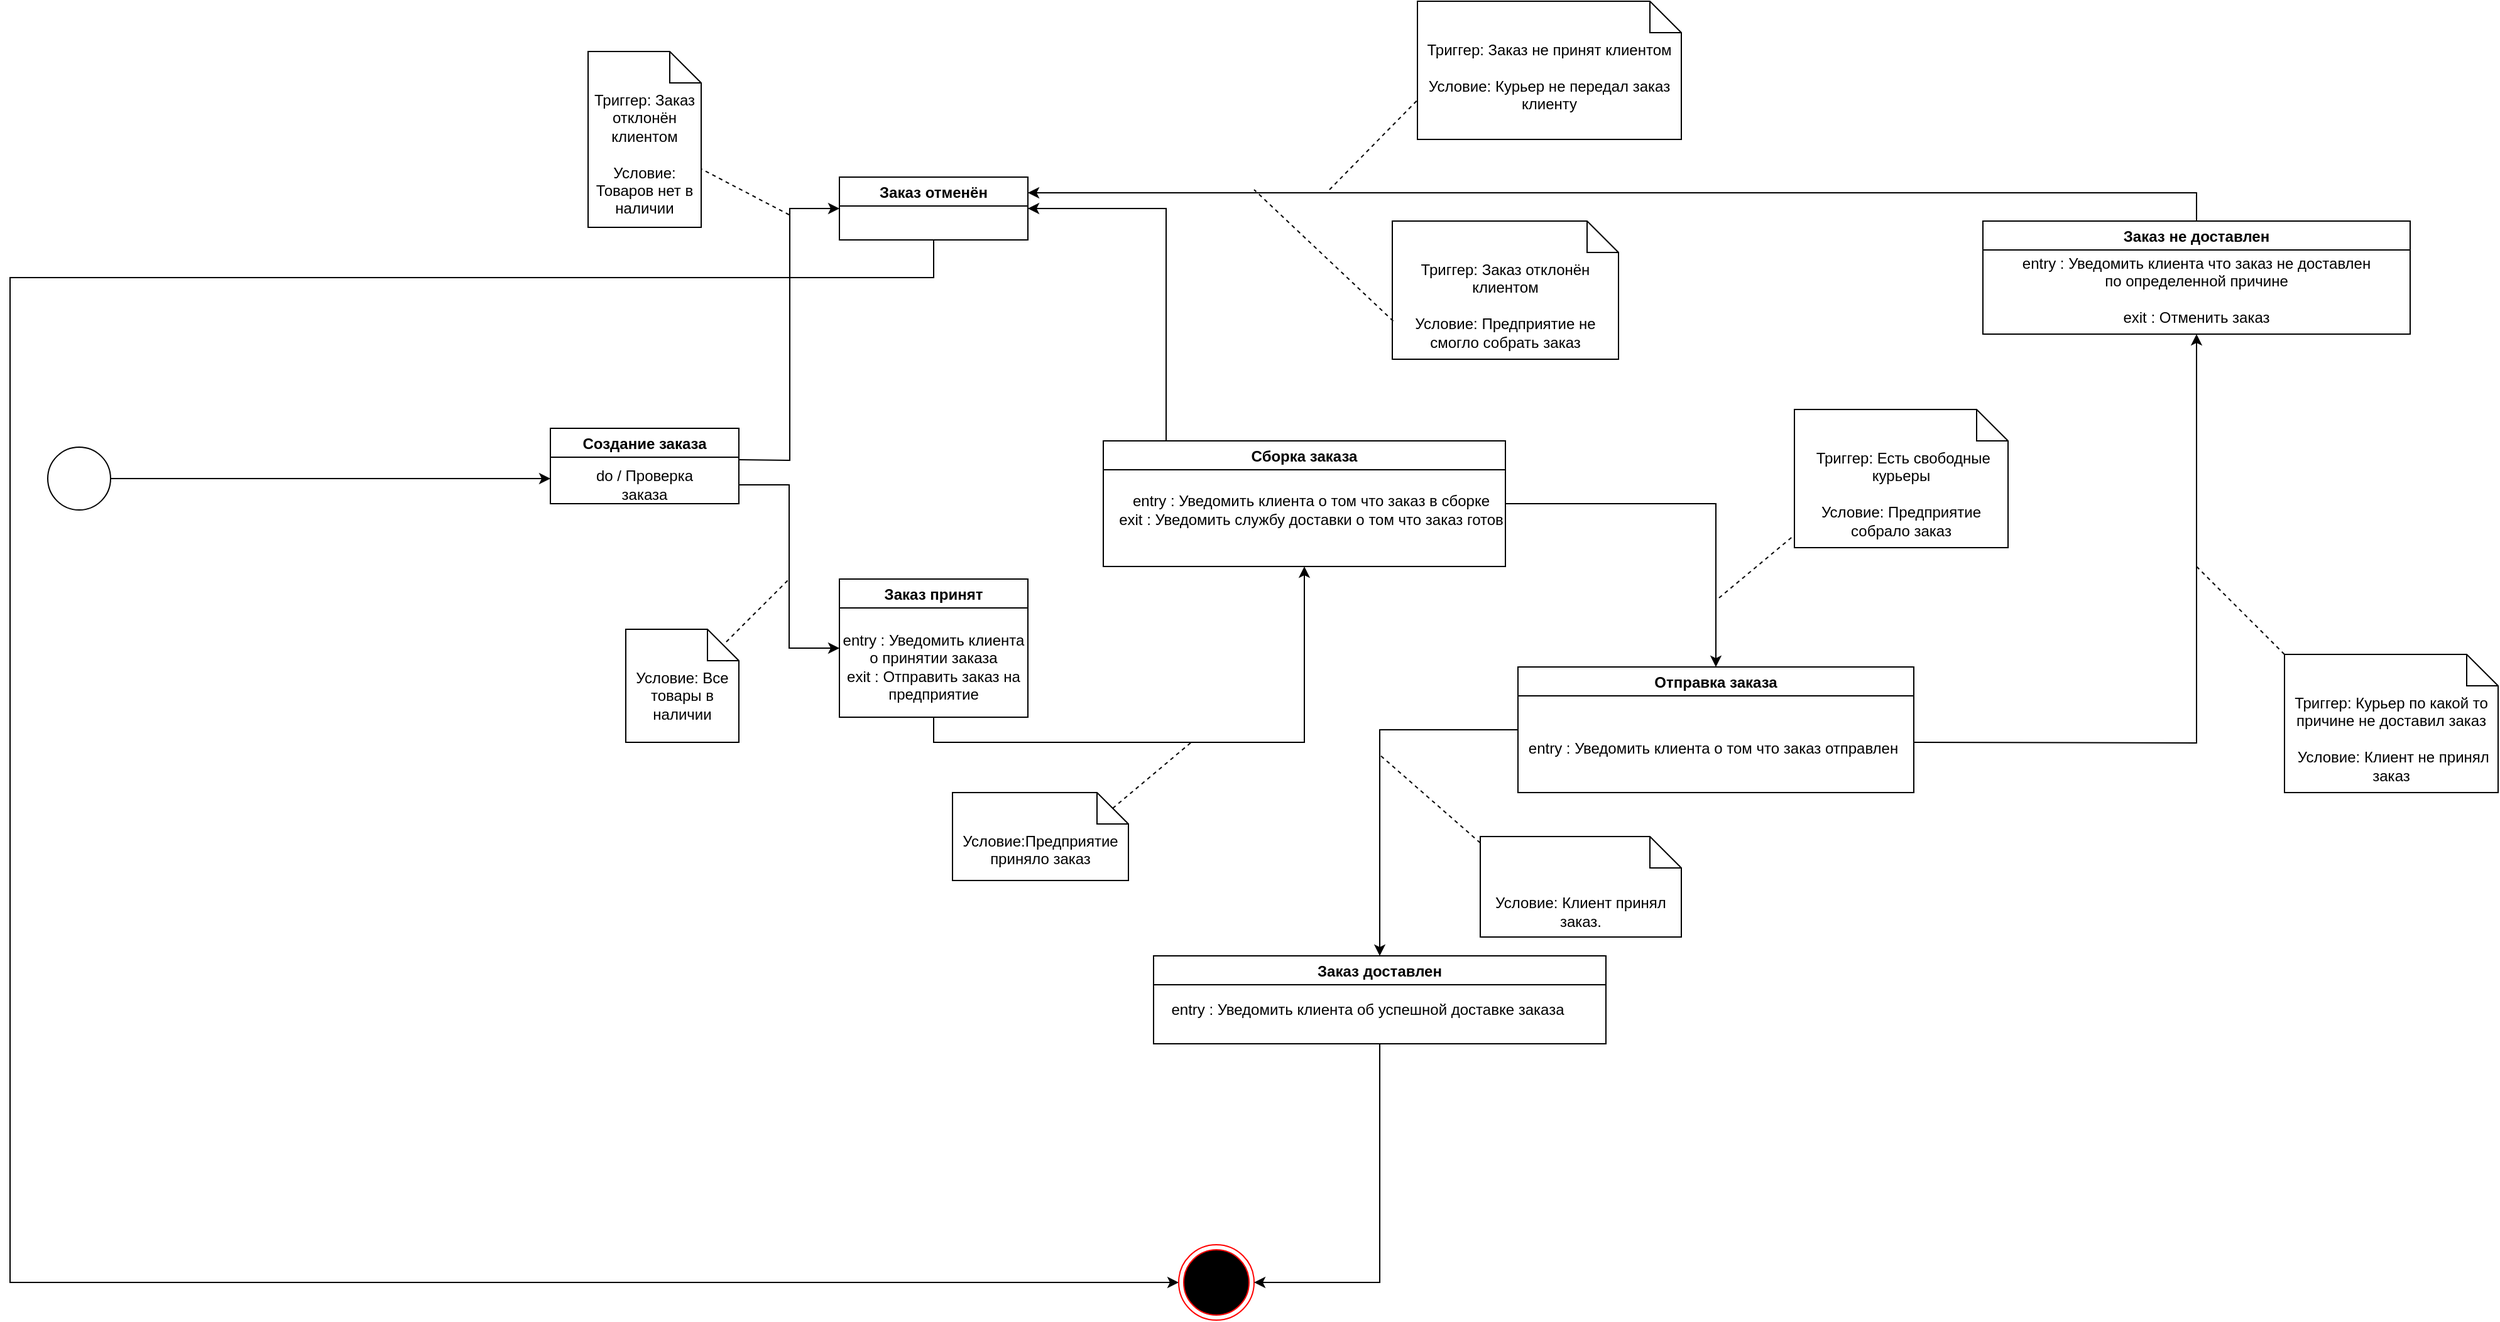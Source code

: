 <mxfile version="24.8.2">
  <diagram name="Страница — 1" id="M_jzQXmH7S2AjxUuForW">
    <mxGraphModel dx="2049" dy="2319" grid="1" gridSize="10" guides="1" tooltips="1" connect="1" arrows="1" fold="1" page="1" pageScale="1" pageWidth="827" pageHeight="1169" math="0" shadow="0">
      <root>
        <mxCell id="0" />
        <mxCell id="1" parent="0" />
        <mxCell id="6JviFvfy_6Wq0vs0kvGb-93" style="edgeStyle=orthogonalEdgeStyle;rounded=0;orthogonalLoop=1;jettySize=auto;html=1;exitX=1;exitY=0.5;exitDx=0;exitDy=0;entryX=0;entryY=0.5;entryDx=0;entryDy=0;" edge="1" parent="1" source="6JviFvfy_6Wq0vs0kvGb-1">
          <mxGeometry relative="1" as="geometry">
            <mxPoint x="460" y="280" as="targetPoint" />
          </mxGeometry>
        </mxCell>
        <mxCell id="6JviFvfy_6Wq0vs0kvGb-1" value="" style="ellipse;whiteSpace=wrap;html=1;aspect=fixed;" vertex="1" parent="1">
          <mxGeometry x="60" y="255" width="50" height="50" as="geometry" />
        </mxCell>
        <mxCell id="6JviFvfy_6Wq0vs0kvGb-104" style="edgeStyle=orthogonalEdgeStyle;rounded=0;orthogonalLoop=1;jettySize=auto;html=1;exitX=0.5;exitY=1;exitDx=0;exitDy=0;entryX=0;entryY=0.5;entryDx=0;entryDy=0;" edge="1" parent="1" source="6JviFvfy_6Wq0vs0kvGb-6">
          <mxGeometry relative="1" as="geometry">
            <mxPoint x="960" y="920" as="targetPoint" />
            <Array as="points">
              <mxPoint x="765" y="120" />
              <mxPoint x="30" y="120" />
              <mxPoint x="30" y="920" />
            </Array>
          </mxGeometry>
        </mxCell>
        <mxCell id="6JviFvfy_6Wq0vs0kvGb-6" value="Заказ отменён" style="swimlane;" vertex="1" parent="1">
          <mxGeometry x="690" y="40" width="150" height="50" as="geometry" />
        </mxCell>
        <mxCell id="6JviFvfy_6Wq0vs0kvGb-14" style="edgeStyle=orthogonalEdgeStyle;rounded=0;orthogonalLoop=1;jettySize=auto;html=1;exitX=0.5;exitY=0;exitDx=0;exitDy=0;entryX=1;entryY=0.5;entryDx=0;entryDy=0;" edge="1" parent="1" target="6JviFvfy_6Wq0vs0kvGb-6">
          <mxGeometry relative="1" as="geometry">
            <mxPoint x="1060" y="260" as="sourcePoint" />
          </mxGeometry>
        </mxCell>
        <mxCell id="6JviFvfy_6Wq0vs0kvGb-36" style="edgeStyle=orthogonalEdgeStyle;rounded=0;orthogonalLoop=1;jettySize=auto;html=1;exitX=1;exitY=0.5;exitDx=0;exitDy=0;entryX=0.5;entryY=1;entryDx=0;entryDy=0;" edge="1" parent="1" target="6JviFvfy_6Wq0vs0kvGb-22">
          <mxGeometry relative="1" as="geometry">
            <mxPoint x="1545" y="490" as="sourcePoint" />
          </mxGeometry>
        </mxCell>
        <mxCell id="6JviFvfy_6Wq0vs0kvGb-37" style="edgeStyle=orthogonalEdgeStyle;rounded=0;orthogonalLoop=1;jettySize=auto;html=1;exitX=0.5;exitY=0;exitDx=0;exitDy=0;entryX=1;entryY=0.25;entryDx=0;entryDy=0;" edge="1" parent="1" source="6JviFvfy_6Wq0vs0kvGb-22" target="6JviFvfy_6Wq0vs0kvGb-6">
          <mxGeometry relative="1" as="geometry" />
        </mxCell>
        <mxCell id="6JviFvfy_6Wq0vs0kvGb-22" value="Заказ не доставлен" style="swimlane;" vertex="1" parent="1">
          <mxGeometry x="1600" y="75" width="340" height="90" as="geometry" />
        </mxCell>
        <mxCell id="6JviFvfy_6Wq0vs0kvGb-102" value="entry : Уведомить клиента что заказ не доставлен&lt;br&gt;по определенной причине&lt;br&gt;&lt;br&gt;exit : Отменить заказ" style="text;html=1;align=center;verticalAlign=middle;whiteSpace=wrap;rounded=0;" vertex="1" parent="6JviFvfy_6Wq0vs0kvGb-22">
          <mxGeometry x="20" y="37.5" width="300" height="35" as="geometry" />
        </mxCell>
        <mxCell id="6JviFvfy_6Wq0vs0kvGb-47" style="edgeStyle=orthogonalEdgeStyle;rounded=0;orthogonalLoop=1;jettySize=auto;html=1;exitX=1;exitY=0.25;exitDx=0;exitDy=0;entryX=0;entryY=0.5;entryDx=0;entryDy=0;" edge="1" parent="1" target="6JviFvfy_6Wq0vs0kvGb-6">
          <mxGeometry relative="1" as="geometry">
            <mxPoint x="610" y="265" as="sourcePoint" />
          </mxGeometry>
        </mxCell>
        <mxCell id="6JviFvfy_6Wq0vs0kvGb-79" value="" style="endArrow=none;dashed=1;html=1;rounded=0;" edge="1" parent="1" target="6JviFvfy_6Wq0vs0kvGb-80">
          <mxGeometry width="50" height="50" relative="1" as="geometry">
            <mxPoint x="650" y="70" as="sourcePoint" />
            <mxPoint x="590" y="5" as="targetPoint" />
          </mxGeometry>
        </mxCell>
        <mxCell id="6JviFvfy_6Wq0vs0kvGb-80" value="Триггер: Заказ отклонён клиентом&lt;br&gt;&lt;br&gt;Условие: Товаров нет в наличии" style="shape=note2;boundedLbl=1;whiteSpace=wrap;html=1;size=25;verticalAlign=top;align=center;" vertex="1" parent="1">
          <mxGeometry x="490" y="-60" width="90" height="140" as="geometry" />
        </mxCell>
        <mxCell id="6JviFvfy_6Wq0vs0kvGb-82" value="Триггер: Заказ не принят клиентом&lt;br&gt;&lt;br&gt;Условие: Курьер не передал заказ клиенту" style="shape=note2;boundedLbl=1;whiteSpace=wrap;html=1;size=25;verticalAlign=top;align=center;" vertex="1" parent="1">
          <mxGeometry x="1150" y="-100" width="210" height="110" as="geometry" />
        </mxCell>
        <mxCell id="6JviFvfy_6Wq0vs0kvGb-84" value="" style="endArrow=none;dashed=1;html=1;rounded=0;entryX=-0.003;entryY=0.721;entryDx=0;entryDy=0;entryPerimeter=0;" edge="1" parent="1" target="6JviFvfy_6Wq0vs0kvGb-82">
          <mxGeometry width="50" height="50" relative="1" as="geometry">
            <mxPoint x="1080" y="50" as="sourcePoint" />
            <mxPoint x="1140" y="-10" as="targetPoint" />
          </mxGeometry>
        </mxCell>
        <mxCell id="6JviFvfy_6Wq0vs0kvGb-85" value="Триггер: Заказ отклонён клиентом&lt;br&gt;&lt;br&gt;Условие: Предприятие не смогло собрать заказ" style="shape=note2;boundedLbl=1;whiteSpace=wrap;html=1;size=25;verticalAlign=top;align=center;" vertex="1" parent="1">
          <mxGeometry x="1130" y="75" width="180" height="110" as="geometry" />
        </mxCell>
        <mxCell id="6JviFvfy_6Wq0vs0kvGb-87" value="" style="endArrow=none;dashed=1;html=1;rounded=0;exitX=0.004;exitY=0.724;exitDx=0;exitDy=0;exitPerimeter=0;" edge="1" parent="1" source="6JviFvfy_6Wq0vs0kvGb-85">
          <mxGeometry width="50" height="50" relative="1" as="geometry">
            <mxPoint x="1120" y="150" as="sourcePoint" />
            <mxPoint x="1020" y="50" as="targetPoint" />
          </mxGeometry>
        </mxCell>
        <mxCell id="6JviFvfy_6Wq0vs0kvGb-97" value="Триггер: Курьер по какой то причине не доставил заказ&lt;br&gt;&lt;br&gt;&amp;nbsp;Условие: Клиент не принял заказ" style="shape=note2;boundedLbl=1;whiteSpace=wrap;html=1;size=25;verticalAlign=top;align=center;" vertex="1" parent="1">
          <mxGeometry x="1840" y="420" width="170" height="110" as="geometry" />
        </mxCell>
        <mxCell id="6JviFvfy_6Wq0vs0kvGb-98" value="" style="endArrow=none;dashed=1;html=1;rounded=0;exitX=0;exitY=0;exitDx=0;exitDy=0;exitPerimeter=0;" edge="1" parent="1" source="6JviFvfy_6Wq0vs0kvGb-97">
          <mxGeometry width="50" height="50" relative="1" as="geometry">
            <mxPoint x="1830" y="410" as="sourcePoint" />
            <mxPoint x="1770" y="350" as="targetPoint" />
          </mxGeometry>
        </mxCell>
        <mxCell id="6JviFvfy_6Wq0vs0kvGb-105" value="" style="ellipse;html=1;shape=endState;fillColor=#000000;strokeColor=#ff0000;" vertex="1" parent="1">
          <mxGeometry x="960" y="890" width="60" height="60" as="geometry" />
        </mxCell>
        <mxCell id="6JviFvfy_6Wq0vs0kvGb-107" style="edgeStyle=orthogonalEdgeStyle;rounded=0;orthogonalLoop=1;jettySize=auto;html=1;exitX=0.5;exitY=1;exitDx=0;exitDy=0;entryX=0.5;entryY=1;entryDx=0;entryDy=0;" edge="1" parent="1" source="6JviFvfy_6Wq0vs0kvGb-108" target="6JviFvfy_6Wq0vs0kvGb-111">
          <mxGeometry relative="1" as="geometry" />
        </mxCell>
        <mxCell id="6JviFvfy_6Wq0vs0kvGb-108" value="Заказ принят" style="swimlane;startSize=23;" vertex="1" parent="1">
          <mxGeometry x="690" y="360" width="150" height="110" as="geometry" />
        </mxCell>
        <mxCell id="6JviFvfy_6Wq0vs0kvGb-109" value="entry : Уведомить клиента о принятии заказа&lt;br&gt;&lt;div&gt;exit : Отправить заказ на предприятие&lt;br&gt;&lt;/div&gt;" style="text;html=1;align=center;verticalAlign=middle;whiteSpace=wrap;rounded=0;" vertex="1" parent="6JviFvfy_6Wq0vs0kvGb-108">
          <mxGeometry y="30" width="150" height="80" as="geometry" />
        </mxCell>
        <mxCell id="6JviFvfy_6Wq0vs0kvGb-110" style="edgeStyle=orthogonalEdgeStyle;rounded=0;orthogonalLoop=1;jettySize=auto;html=1;exitX=1;exitY=0.5;exitDx=0;exitDy=0;entryX=0.5;entryY=0;entryDx=0;entryDy=0;" edge="1" parent="1" source="6JviFvfy_6Wq0vs0kvGb-111" target="6JviFvfy_6Wq0vs0kvGb-121">
          <mxGeometry relative="1" as="geometry" />
        </mxCell>
        <mxCell id="6JviFvfy_6Wq0vs0kvGb-111" value="Сборка заказа" style="swimlane;" vertex="1" parent="1">
          <mxGeometry x="900" y="250" width="320" height="100" as="geometry" />
        </mxCell>
        <mxCell id="6JviFvfy_6Wq0vs0kvGb-112" style="edgeStyle=orthogonalEdgeStyle;rounded=0;orthogonalLoop=1;jettySize=auto;html=1;exitX=1;exitY=0.75;exitDx=0;exitDy=0;entryX=0;entryY=0.5;entryDx=0;entryDy=0;" edge="1" parent="1" source="6JviFvfy_6Wq0vs0kvGb-114" target="6JviFvfy_6Wq0vs0kvGb-108">
          <mxGeometry relative="1" as="geometry" />
        </mxCell>
        <mxCell id="6JviFvfy_6Wq0vs0kvGb-113" value="entry : Уведомить клиента об успешной доставке заказа" style="text;html=1;align=center;verticalAlign=middle;resizable=0;points=[];autosize=1;strokeColor=none;fillColor=none;" vertex="1" parent="1">
          <mxGeometry x="940" y="688" width="340" height="30" as="geometry" />
        </mxCell>
        <mxCell id="6JviFvfy_6Wq0vs0kvGb-114" value="Создание заказа" style="swimlane;startSize=23;" vertex="1" parent="1">
          <mxGeometry x="460" y="240" width="150" height="60" as="geometry" />
        </mxCell>
        <mxCell id="6JviFvfy_6Wq0vs0kvGb-115" value="do / Проверка заказа " style="text;html=1;align=center;verticalAlign=middle;whiteSpace=wrap;rounded=0;" vertex="1" parent="6JviFvfy_6Wq0vs0kvGb-114">
          <mxGeometry x="25" y="30" width="100" height="30" as="geometry" />
        </mxCell>
        <mxCell id="6JviFvfy_6Wq0vs0kvGb-116" value="Условие: Все товары в наличии " style="shape=note2;boundedLbl=1;whiteSpace=wrap;html=1;size=25;verticalAlign=top;align=center;" vertex="1" parent="1">
          <mxGeometry x="520" y="400" width="90" height="90" as="geometry" />
        </mxCell>
        <mxCell id="6JviFvfy_6Wq0vs0kvGb-117" value="" style="endArrow=none;dashed=1;html=1;rounded=0;" edge="1" parent="1">
          <mxGeometry width="50" height="50" relative="1" as="geometry">
            <mxPoint x="600" y="410" as="sourcePoint" />
            <mxPoint x="650" y="360" as="targetPoint" />
          </mxGeometry>
        </mxCell>
        <mxCell id="6JviFvfy_6Wq0vs0kvGb-118" value="&lt;div&gt;Условие:Предприятие приняло заказ&lt;/div&gt;" style="shape=note2;boundedLbl=1;whiteSpace=wrap;html=1;size=25;verticalAlign=top;align=center;" vertex="1" parent="1">
          <mxGeometry x="780" y="530" width="140" height="70" as="geometry" />
        </mxCell>
        <mxCell id="6JviFvfy_6Wq0vs0kvGb-119" value="" style="endArrow=none;dashed=1;html=1;rounded=0;exitX=0;exitY=0;exitDx=127.5;exitDy=12.5;exitPerimeter=0;" edge="1" parent="1" source="6JviFvfy_6Wq0vs0kvGb-118">
          <mxGeometry width="50" height="50" relative="1" as="geometry">
            <mxPoint x="920" y="540" as="sourcePoint" />
            <mxPoint x="970" y="490" as="targetPoint" />
          </mxGeometry>
        </mxCell>
        <mxCell id="6JviFvfy_6Wq0vs0kvGb-120" value="entry : Уведомить клиента о том что заказ в сборке&lt;br&gt;exit : Уведомить службу доставки о том что заказ готов" style="text;html=1;align=center;verticalAlign=middle;resizable=0;points=[];autosize=1;strokeColor=none;fillColor=none;" vertex="1" parent="1">
          <mxGeometry x="900" y="285" width="330" height="40" as="geometry" />
        </mxCell>
        <mxCell id="6JviFvfy_6Wq0vs0kvGb-121" value="Отправка заказа" style="swimlane;" vertex="1" parent="1">
          <mxGeometry x="1230" y="430" width="315" height="100" as="geometry" />
        </mxCell>
        <mxCell id="6JviFvfy_6Wq0vs0kvGb-122" value="entry : Уведомить клиента о том что заказ отправлен" style="text;html=1;align=center;verticalAlign=middle;resizable=0;points=[];autosize=1;strokeColor=none;fillColor=none;" vertex="1" parent="6JviFvfy_6Wq0vs0kvGb-121">
          <mxGeometry x="-5" y="50" width="320" height="30" as="geometry" />
        </mxCell>
        <mxCell id="6JviFvfy_6Wq0vs0kvGb-123" value="&amp;nbsp;Триггер: Есть свободные курьеры&lt;br&gt;&lt;br&gt;Условие: Предприятие собрало заказ" style="shape=note2;boundedLbl=1;whiteSpace=wrap;html=1;size=25;verticalAlign=top;align=center;" vertex="1" parent="1">
          <mxGeometry x="1450" y="225" width="170" height="110" as="geometry" />
        </mxCell>
        <mxCell id="6JviFvfy_6Wq0vs0kvGb-124" value="" style="endArrow=none;dashed=1;html=1;rounded=0;entryX=0;entryY=0.909;entryDx=0;entryDy=0;entryPerimeter=0;" edge="1" parent="1" target="6JviFvfy_6Wq0vs0kvGb-123">
          <mxGeometry width="50" height="50" relative="1" as="geometry">
            <mxPoint x="1390" y="375" as="sourcePoint" />
            <mxPoint x="1440" y="325" as="targetPoint" />
          </mxGeometry>
        </mxCell>
        <mxCell id="6JviFvfy_6Wq0vs0kvGb-129" style="edgeStyle=orthogonalEdgeStyle;rounded=0;orthogonalLoop=1;jettySize=auto;html=1;exitX=0.5;exitY=1;exitDx=0;exitDy=0;entryX=1;entryY=0.5;entryDx=0;entryDy=0;" edge="1" parent="1" source="6JviFvfy_6Wq0vs0kvGb-125" target="6JviFvfy_6Wq0vs0kvGb-105">
          <mxGeometry relative="1" as="geometry" />
        </mxCell>
        <mxCell id="6JviFvfy_6Wq0vs0kvGb-125" value="Заказ доставлен" style="swimlane;" vertex="1" parent="1">
          <mxGeometry x="940" y="660" width="360" height="70" as="geometry" />
        </mxCell>
        <mxCell id="6JviFvfy_6Wq0vs0kvGb-126" style="edgeStyle=orthogonalEdgeStyle;rounded=0;orthogonalLoop=1;jettySize=auto;html=1;exitX=0;exitY=0.5;exitDx=0;exitDy=0;entryX=0.5;entryY=0;entryDx=0;entryDy=0;" edge="1" parent="1" source="6JviFvfy_6Wq0vs0kvGb-121" target="6JviFvfy_6Wq0vs0kvGb-125">
          <mxGeometry relative="1" as="geometry" />
        </mxCell>
        <mxCell id="6JviFvfy_6Wq0vs0kvGb-127" value="&lt;br&gt;&lt;div&gt;Условие: Клиент принял заказ.&lt;br&gt;&lt;/div&gt;" style="shape=note2;boundedLbl=1;whiteSpace=wrap;html=1;size=25;verticalAlign=top;align=center;" vertex="1" parent="1">
          <mxGeometry x="1200" y="565" width="160" height="80" as="geometry" />
        </mxCell>
        <mxCell id="6JviFvfy_6Wq0vs0kvGb-128" value="" style="endArrow=none;dashed=1;html=1;rounded=0;exitX=0;exitY=0.063;exitDx=0;exitDy=0;exitPerimeter=0;" edge="1" parent="1" source="6JviFvfy_6Wq0vs0kvGb-127">
          <mxGeometry width="50" height="50" relative="1" as="geometry">
            <mxPoint x="1190" y="565" as="sourcePoint" />
            <mxPoint x="1120" y="500" as="targetPoint" />
          </mxGeometry>
        </mxCell>
      </root>
    </mxGraphModel>
  </diagram>
</mxfile>
